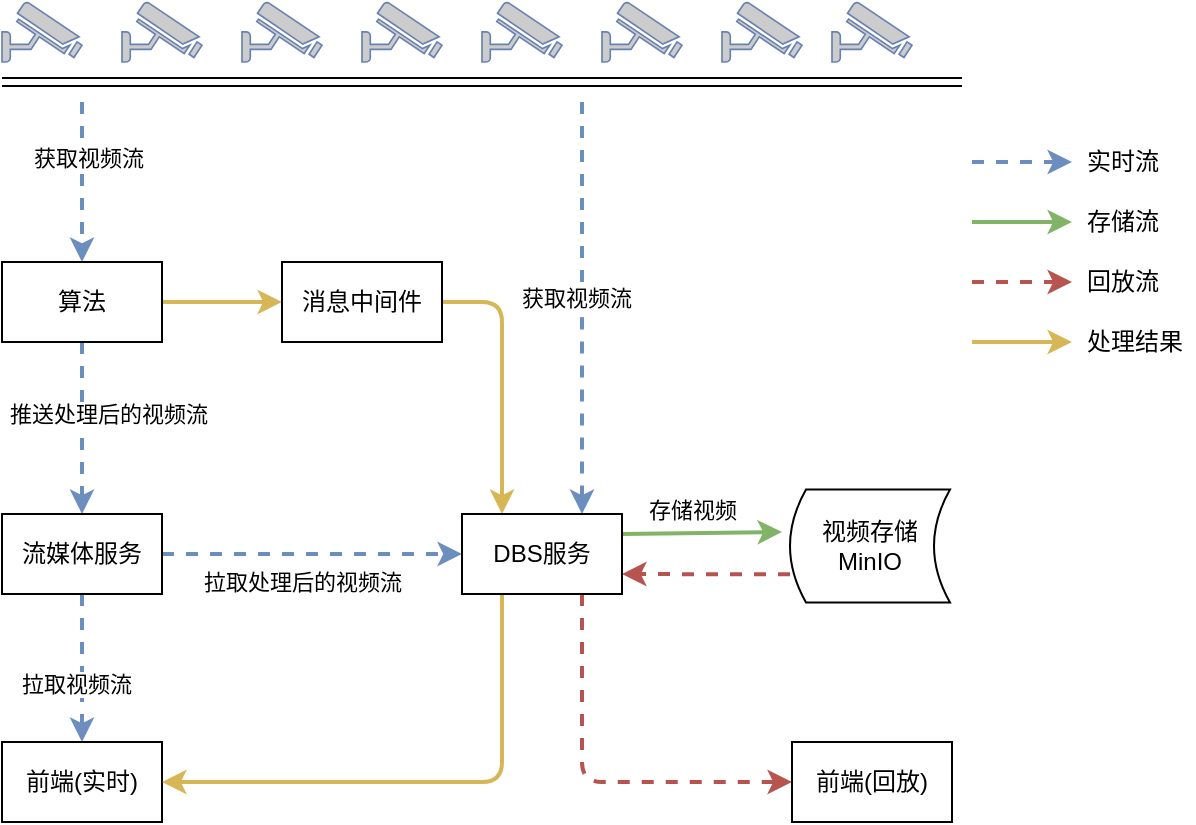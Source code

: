 <mxfile version="13.11.0" type="github" pages="3">
  <diagram name="数据处理流程" id="74e2e168-ea6b-b213-b513-2b3c1d86103e">
    <mxGraphModel dx="946" dy="613" grid="1" gridSize="10" guides="1" tooltips="1" connect="1" arrows="1" fold="1" page="1" pageScale="1" pageWidth="1100" pageHeight="850" background="#ffffff" math="0" shadow="0">
      <root>
        <mxCell id="0" />
        <mxCell id="1" parent="0" />
        <mxCell id="xlCSGGUP_YzawD2wq4ug-14" value="" style="rounded=1;orthogonalLoop=1;jettySize=auto;html=1;entryX=0.5;entryY=0;entryDx=0;entryDy=0;dashed=1;fillColor=#dae8fc;strokeColor=#6c8ebf;strokeWidth=2;" parent="1" target="xlCSGGUP_YzawD2wq4ug-2" edge="1">
          <mxGeometry relative="1" as="geometry">
            <mxPoint x="280" y="80" as="sourcePoint" />
            <mxPoint x="230" y="180" as="targetPoint" />
          </mxGeometry>
        </mxCell>
        <mxCell id="xlCSGGUP_YzawD2wq4ug-15" value="获取视频流" style="edgeLabel;html=1;align=center;verticalAlign=middle;resizable=0;points=[];" parent="xlCSGGUP_YzawD2wq4ug-14" vertex="1" connectable="0">
          <mxGeometry x="-0.3" y="3" relative="1" as="geometry">
            <mxPoint as="offset" />
          </mxGeometry>
        </mxCell>
        <mxCell id="xlCSGGUP_YzawD2wq4ug-17" value="" style="edgeStyle=orthogonalEdgeStyle;rounded=1;orthogonalLoop=1;jettySize=auto;html=1;strokeWidth=2;fillColor=#dae8fc;strokeColor=#6c8ebf;entryX=0.75;entryY=0;entryDx=0;entryDy=0;dashed=1;" parent="1" target="Uz6cAK5WRG99VBMoR1IU-3" edge="1">
          <mxGeometry relative="1" as="geometry">
            <mxPoint x="80" y="270" as="targetPoint" />
            <mxPoint x="530" y="80" as="sourcePoint" />
            <Array as="points">
              <mxPoint x="520" y="180" />
              <mxPoint x="520" y="180" />
            </Array>
          </mxGeometry>
        </mxCell>
        <mxCell id="q5AUULa7YoubnqRVkJif-2" value="获取视频流" style="edgeLabel;html=1;align=center;verticalAlign=middle;resizable=0;points=[];" parent="xlCSGGUP_YzawD2wq4ug-17" vertex="1" connectable="0">
          <mxGeometry x="-0.084" y="-3" relative="1" as="geometry">
            <mxPoint y="1" as="offset" />
          </mxGeometry>
        </mxCell>
        <mxCell id="xlCSGGUP_YzawD2wq4ug-7" value="" style="edgeStyle=orthogonalEdgeStyle;rounded=1;orthogonalLoop=1;jettySize=auto;html=1;strokeWidth=2;dashed=1;fillColor=#dae8fc;strokeColor=#6c8ebf;" parent="1" source="xlCSGGUP_YzawD2wq4ug-2" target="xlCSGGUP_YzawD2wq4ug-6" edge="1">
          <mxGeometry relative="1" as="geometry" />
        </mxCell>
        <mxCell id="xlCSGGUP_YzawD2wq4ug-8" value="推送处理后的视频流" style="edgeLabel;html=1;align=center;verticalAlign=middle;resizable=0;points=[];" parent="xlCSGGUP_YzawD2wq4ug-7" vertex="1" connectable="0">
          <mxGeometry x="-0.175" relative="1" as="geometry">
            <mxPoint x="13" as="offset" />
          </mxGeometry>
        </mxCell>
        <mxCell id="Uz6cAK5WRG99VBMoR1IU-2" value="" style="edgeStyle=none;rounded=1;orthogonalLoop=1;jettySize=auto;html=1;strokeWidth=2;fillColor=#fff2cc;strokeColor=#d6b656;" parent="1" source="xlCSGGUP_YzawD2wq4ug-2" target="halsfeUdDT16IgY-Yjgq-2" edge="1">
          <mxGeometry relative="1" as="geometry" />
        </mxCell>
        <mxCell id="xlCSGGUP_YzawD2wq4ug-2" value="算法" style="rounded=0;whiteSpace=wrap;html=1;" parent="1" vertex="1">
          <mxGeometry x="240" y="160" width="80" height="40" as="geometry" />
        </mxCell>
        <mxCell id="xlCSGGUP_YzawD2wq4ug-11" value="" style="edgeStyle=orthogonalEdgeStyle;rounded=1;orthogonalLoop=1;jettySize=auto;html=1;dashed=1;strokeWidth=2;fillColor=#dae8fc;strokeColor=#6c8ebf;" parent="1" source="xlCSGGUP_YzawD2wq4ug-6" target="xlCSGGUP_YzawD2wq4ug-10" edge="1">
          <mxGeometry relative="1" as="geometry" />
        </mxCell>
        <mxCell id="xlCSGGUP_YzawD2wq4ug-12" value="拉取视频流" style="edgeLabel;html=1;align=center;verticalAlign=middle;resizable=0;points=[];" parent="xlCSGGUP_YzawD2wq4ug-11" vertex="1" connectable="0">
          <mxGeometry x="0.2" y="-3" relative="1" as="geometry">
            <mxPoint as="offset" />
          </mxGeometry>
        </mxCell>
        <mxCell id="q5AUULa7YoubnqRVkJif-3" style="edgeStyle=none;rounded=1;orthogonalLoop=1;jettySize=auto;html=1;exitX=1;exitY=0.25;exitDx=0;exitDy=0;fillColor=#d5e8d4;strokeColor=#82b366;strokeWidth=2;" parent="1" source="Uz6cAK5WRG99VBMoR1IU-3" edge="1">
          <mxGeometry relative="1" as="geometry">
            <mxPoint x="630" y="295" as="targetPoint" />
          </mxGeometry>
        </mxCell>
        <mxCell id="q5AUULa7YoubnqRVkJif-4" value="存储视频" style="edgeLabel;html=1;align=center;verticalAlign=middle;resizable=0;points=[];" parent="q5AUULa7YoubnqRVkJif-3" vertex="1" connectable="0">
          <mxGeometry x="0.165" relative="1" as="geometry">
            <mxPoint x="-12" y="-12" as="offset" />
          </mxGeometry>
        </mxCell>
        <mxCell id="A0gTETgy2sHb_leLL2ab-20" style="edgeStyle=orthogonalEdgeStyle;rounded=1;orthogonalLoop=1;jettySize=auto;html=1;exitX=1;exitY=0.5;exitDx=0;exitDy=0;entryX=0;entryY=0.5;entryDx=0;entryDy=0;dashed=1;strokeWidth=2;fillColor=#dae8fc;strokeColor=#6c8ebf;" parent="1" source="xlCSGGUP_YzawD2wq4ug-6" target="Uz6cAK5WRG99VBMoR1IU-3" edge="1">
          <mxGeometry relative="1" as="geometry" />
        </mxCell>
        <mxCell id="A0gTETgy2sHb_leLL2ab-21" value="拉取处理后的视频流" style="edgeLabel;html=1;align=center;verticalAlign=middle;resizable=0;points=[];" parent="A0gTETgy2sHb_leLL2ab-20" vertex="1" connectable="0">
          <mxGeometry x="-0.267" y="1" relative="1" as="geometry">
            <mxPoint x="15" y="15" as="offset" />
          </mxGeometry>
        </mxCell>
        <mxCell id="xlCSGGUP_YzawD2wq4ug-6" value="流媒体服务" style="rounded=0;whiteSpace=wrap;html=1;" parent="1" vertex="1">
          <mxGeometry x="240" y="286" width="80" height="40" as="geometry" />
        </mxCell>
        <mxCell id="xlCSGGUP_YzawD2wq4ug-20" value="" style="edgeStyle=orthogonalEdgeStyle;rounded=1;orthogonalLoop=1;jettySize=auto;html=1;dashed=1;strokeWidth=2;exitX=0.75;exitY=1;exitDx=0;exitDy=0;fillColor=#f8cecc;strokeColor=#b85450;entryX=0;entryY=0.5;entryDx=0;entryDy=0;" parent="1" source="Uz6cAK5WRG99VBMoR1IU-3" target="xlCSGGUP_YzawD2wq4ug-19" edge="1">
          <mxGeometry relative="1" as="geometry" />
        </mxCell>
        <mxCell id="xlCSGGUP_YzawD2wq4ug-10" value="前端(实时)" style="rounded=0;whiteSpace=wrap;html=1;" parent="1" vertex="1">
          <mxGeometry x="240" y="400" width="80" height="40" as="geometry" />
        </mxCell>
        <mxCell id="A0gTETgy2sHb_leLL2ab-19" style="edgeStyle=orthogonalEdgeStyle;rounded=1;orthogonalLoop=1;jettySize=auto;html=1;entryX=1;entryY=0.75;entryDx=0;entryDy=0;dashed=1;exitX=0;exitY=0.75;exitDx=0;exitDy=0;fillColor=#f8cecc;strokeColor=#b85450;strokeWidth=2;" parent="1" source="xlCSGGUP_YzawD2wq4ug-18" target="Uz6cAK5WRG99VBMoR1IU-3" edge="1">
          <mxGeometry relative="1" as="geometry">
            <mxPoint x="620" y="316" as="sourcePoint" />
          </mxGeometry>
        </mxCell>
        <mxCell id="xlCSGGUP_YzawD2wq4ug-18" value="视频存储&lt;br&gt;MinIO" style="shape=dataStorage;whiteSpace=wrap;html=1;" parent="1" vertex="1">
          <mxGeometry x="634" y="273.8" width="80" height="56.4" as="geometry" />
        </mxCell>
        <mxCell id="xlCSGGUP_YzawD2wq4ug-19" value="前端(回放)" style="rounded=0;whiteSpace=wrap;html=1;" parent="1" vertex="1">
          <mxGeometry x="635" y="400" width="80" height="40" as="geometry" />
        </mxCell>
        <mxCell id="Uz6cAK5WRG99VBMoR1IU-4" value="" style="edgeStyle=orthogonalEdgeStyle;rounded=1;orthogonalLoop=1;jettySize=auto;html=1;strokeWidth=2;fillColor=#fff2cc;strokeColor=#d6b656;exitX=1;exitY=0.5;exitDx=0;exitDy=0;entryX=0.25;entryY=0;entryDx=0;entryDy=0;" parent="1" source="halsfeUdDT16IgY-Yjgq-2" target="Uz6cAK5WRG99VBMoR1IU-3" edge="1">
          <mxGeometry relative="1" as="geometry" />
        </mxCell>
        <mxCell id="halsfeUdDT16IgY-Yjgq-2" value="消息中间件" style="rounded=0;whiteSpace=wrap;html=1;" parent="1" vertex="1">
          <mxGeometry x="380" y="160" width="80" height="40" as="geometry" />
        </mxCell>
        <mxCell id="Uz6cAK5WRG99VBMoR1IU-5" style="edgeStyle=orthogonalEdgeStyle;rounded=1;orthogonalLoop=1;jettySize=auto;html=1;entryX=1;entryY=0.5;entryDx=0;entryDy=0;strokeWidth=2;fillColor=#fff2cc;strokeColor=#d6b656;exitX=0.25;exitY=1;exitDx=0;exitDy=0;" parent="1" source="Uz6cAK5WRG99VBMoR1IU-3" target="xlCSGGUP_YzawD2wq4ug-10" edge="1">
          <mxGeometry relative="1" as="geometry">
            <Array as="points">
              <mxPoint x="490" y="420" />
            </Array>
          </mxGeometry>
        </mxCell>
        <mxCell id="Uz6cAK5WRG99VBMoR1IU-3" value="DBS服务" style="rounded=0;whiteSpace=wrap;html=1;" parent="1" vertex="1">
          <mxGeometry x="470" y="286" width="80" height="40" as="geometry" />
        </mxCell>
        <mxCell id="xlCSGGUP_YzawD2wq4ug-22" value="" style="group" parent="1" vertex="1" connectable="0">
          <mxGeometry x="725" y="100" width="100" height="20" as="geometry" />
        </mxCell>
        <mxCell id="xlCSGGUP_YzawD2wq4ug-21" value="" style="endArrow=classic;html=1;dashed=1;strokeWidth=2;fillColor=#dae8fc;strokeColor=#6c8ebf;" parent="xlCSGGUP_YzawD2wq4ug-22" edge="1">
          <mxGeometry width="50" height="50" relative="1" as="geometry">
            <mxPoint y="10" as="sourcePoint" />
            <mxPoint x="50" y="10" as="targetPoint" />
          </mxGeometry>
        </mxCell>
        <mxCell id="2" value="实时流" style="text;html=1;align=center;verticalAlign=middle;resizable=0;points=[];autosize=1;" parent="xlCSGGUP_YzawD2wq4ug-22" vertex="1">
          <mxGeometry x="50" width="50" height="20" as="geometry" />
        </mxCell>
        <mxCell id="xlCSGGUP_YzawD2wq4ug-23" value="" style="group" parent="1" vertex="1" connectable="0">
          <mxGeometry x="725" y="130" width="100" height="20" as="geometry" />
        </mxCell>
        <mxCell id="xlCSGGUP_YzawD2wq4ug-24" value="" style="endArrow=classic;html=1;strokeWidth=2;fillColor=#d5e8d4;strokeColor=#82b366;" parent="xlCSGGUP_YzawD2wq4ug-23" edge="1">
          <mxGeometry width="50" height="50" relative="1" as="geometry">
            <mxPoint y="10" as="sourcePoint" />
            <mxPoint x="50" y="10" as="targetPoint" />
          </mxGeometry>
        </mxCell>
        <mxCell id="xlCSGGUP_YzawD2wq4ug-25" value="存储流" style="text;html=1;align=center;verticalAlign=middle;resizable=0;points=[];autosize=1;" parent="xlCSGGUP_YzawD2wq4ug-23" vertex="1">
          <mxGeometry x="50" width="50" height="20" as="geometry" />
        </mxCell>
        <mxCell id="xlCSGGUP_YzawD2wq4ug-32" value="" style="group" parent="1" vertex="1" connectable="0">
          <mxGeometry x="725" y="160" width="100" height="20" as="geometry" />
        </mxCell>
        <mxCell id="xlCSGGUP_YzawD2wq4ug-33" value="" style="endArrow=classic;html=1;dashed=1;strokeWidth=2;fillColor=#f8cecc;strokeColor=#b85450;" parent="xlCSGGUP_YzawD2wq4ug-32" edge="1">
          <mxGeometry width="50" height="50" relative="1" as="geometry">
            <mxPoint y="10" as="sourcePoint" />
            <mxPoint x="50" y="10" as="targetPoint" />
          </mxGeometry>
        </mxCell>
        <mxCell id="xlCSGGUP_YzawD2wq4ug-34" value="回放流" style="text;html=1;align=center;verticalAlign=middle;resizable=0;points=[];autosize=1;" parent="xlCSGGUP_YzawD2wq4ug-32" vertex="1">
          <mxGeometry x="50" width="50" height="20" as="geometry" />
        </mxCell>
        <mxCell id="Uz6cAK5WRG99VBMoR1IU-7" value="" style="endArrow=classic;html=1;strokeWidth=2;fillColor=#fff2cc;strokeColor=#d6b656;" parent="1" edge="1">
          <mxGeometry x="725" y="190" width="50" height="50" as="geometry">
            <mxPoint x="725" y="200" as="sourcePoint" />
            <mxPoint x="775" y="200" as="targetPoint" />
          </mxGeometry>
        </mxCell>
        <mxCell id="Uz6cAK5WRG99VBMoR1IU-8" value="处理结果" style="text;html=1;align=center;verticalAlign=middle;resizable=0;points=[];autosize=1;" parent="1" vertex="1">
          <mxGeometry x="776" y="190" width="60" height="20" as="geometry" />
        </mxCell>
        <mxCell id="A0gTETgy2sHb_leLL2ab-2" value="" style="shape=link;html=1;" parent="1" edge="1">
          <mxGeometry width="100" relative="1" as="geometry">
            <mxPoint x="240" y="70" as="sourcePoint" />
            <mxPoint x="720" y="70" as="targetPoint" />
          </mxGeometry>
        </mxCell>
        <mxCell id="A0gTETgy2sHb_leLL2ab-10" value="" style="fontColor=#0066CC;verticalAlign=top;verticalLabelPosition=bottom;labelPosition=center;align=center;html=1;outlineConnect=0;fillColor=#CCCCCC;strokeColor=#6881B3;gradientColor=none;gradientDirection=north;strokeWidth=2;shape=mxgraph.networks.security_camera;" parent="1" vertex="1">
          <mxGeometry x="240" y="30" width="40" height="30" as="geometry" />
        </mxCell>
        <mxCell id="A0gTETgy2sHb_leLL2ab-11" value="" style="fontColor=#0066CC;verticalAlign=top;verticalLabelPosition=bottom;labelPosition=center;align=center;html=1;outlineConnect=0;fillColor=#CCCCCC;strokeColor=#6881B3;gradientColor=none;gradientDirection=north;strokeWidth=2;shape=mxgraph.networks.security_camera;" parent="1" vertex="1">
          <mxGeometry x="300" y="30" width="40" height="30" as="geometry" />
        </mxCell>
        <mxCell id="A0gTETgy2sHb_leLL2ab-13" value="" style="fontColor=#0066CC;verticalAlign=top;verticalLabelPosition=bottom;labelPosition=center;align=center;html=1;outlineConnect=0;fillColor=#CCCCCC;strokeColor=#6881B3;gradientColor=none;gradientDirection=north;strokeWidth=2;shape=mxgraph.networks.security_camera;" parent="1" vertex="1">
          <mxGeometry x="360" y="30" width="40" height="30" as="geometry" />
        </mxCell>
        <mxCell id="A0gTETgy2sHb_leLL2ab-14" value="" style="fontColor=#0066CC;verticalAlign=top;verticalLabelPosition=bottom;labelPosition=center;align=center;html=1;outlineConnect=0;fillColor=#CCCCCC;strokeColor=#6881B3;gradientColor=none;gradientDirection=north;strokeWidth=2;shape=mxgraph.networks.security_camera;" parent="1" vertex="1">
          <mxGeometry x="420" y="30" width="40" height="30" as="geometry" />
        </mxCell>
        <mxCell id="A0gTETgy2sHb_leLL2ab-15" value="" style="fontColor=#0066CC;verticalAlign=top;verticalLabelPosition=bottom;labelPosition=center;align=center;html=1;outlineConnect=0;fillColor=#CCCCCC;strokeColor=#6881B3;gradientColor=none;gradientDirection=north;strokeWidth=2;shape=mxgraph.networks.security_camera;" parent="1" vertex="1">
          <mxGeometry x="480" y="30" width="40" height="30" as="geometry" />
        </mxCell>
        <mxCell id="A0gTETgy2sHb_leLL2ab-16" value="" style="fontColor=#0066CC;verticalAlign=top;verticalLabelPosition=bottom;labelPosition=center;align=center;html=1;outlineConnect=0;fillColor=#CCCCCC;strokeColor=#6881B3;gradientColor=none;gradientDirection=north;strokeWidth=2;shape=mxgraph.networks.security_camera;" parent="1" vertex="1">
          <mxGeometry x="540" y="30" width="40" height="30" as="geometry" />
        </mxCell>
        <mxCell id="A0gTETgy2sHb_leLL2ab-17" value="" style="fontColor=#0066CC;verticalAlign=top;verticalLabelPosition=bottom;labelPosition=center;align=center;html=1;outlineConnect=0;fillColor=#CCCCCC;strokeColor=#6881B3;gradientColor=none;gradientDirection=north;strokeWidth=2;shape=mxgraph.networks.security_camera;" parent="1" vertex="1">
          <mxGeometry x="600" y="30" width="40" height="30" as="geometry" />
        </mxCell>
        <mxCell id="A0gTETgy2sHb_leLL2ab-18" value="" style="fontColor=#0066CC;verticalAlign=top;verticalLabelPosition=bottom;labelPosition=center;align=center;html=1;outlineConnect=0;fillColor=#CCCCCC;strokeColor=#6881B3;gradientColor=none;gradientDirection=north;strokeWidth=2;shape=mxgraph.networks.security_camera;" parent="1" vertex="1">
          <mxGeometry x="655" y="30" width="40" height="30" as="geometry" />
        </mxCell>
      </root>
    </mxGraphModel>
  </diagram>
  <diagram id="KiyXaGU7Z6URddB4-GkE" name="结果处理流程">
    <mxGraphModel dx="946" dy="613" grid="1" gridSize="10" guides="1" tooltips="1" connect="1" arrows="1" fold="1" page="1" pageScale="1" pageWidth="827" pageHeight="1169" math="0" shadow="0">
      <root>
        <mxCell id="Ewg2iHd5gxrffDeX9Kld-0" />
        <mxCell id="Ewg2iHd5gxrffDeX9Kld-1" parent="Ewg2iHd5gxrffDeX9Kld-0" />
        <mxCell id="genUj0G2N7W759y3WeH3-0" value="" style="edgeStyle=orthogonalEdgeStyle;rounded=1;orthogonalLoop=1;jettySize=auto;html=1;entryX=0.5;entryY=0;entryDx=0;entryDy=0;dashed=1;fillColor=#dae8fc;strokeColor=#6c8ebf;strokeWidth=2;" parent="Ewg2iHd5gxrffDeX9Kld-1" target="genUj0G2N7W759y3WeH3-2" edge="1">
          <mxGeometry relative="1" as="geometry">
            <mxPoint x="290" y="180" as="sourcePoint" />
            <mxPoint x="240" y="280" as="targetPoint" />
          </mxGeometry>
        </mxCell>
        <mxCell id="genUj0G2N7W759y3WeH3-1" value="获取视频流" style="edgeLabel;html=1;align=center;verticalAlign=middle;resizable=0;points=[];" parent="genUj0G2N7W759y3WeH3-0" vertex="1" connectable="0">
          <mxGeometry x="-0.3" y="3" relative="1" as="geometry">
            <mxPoint x="-3" y="12" as="offset" />
          </mxGeometry>
        </mxCell>
        <mxCell id="genUj0G2N7W759y3WeH3-7" value="" style="edgeStyle=orthogonalEdgeStyle;rounded=1;orthogonalLoop=1;jettySize=auto;html=1;strokeWidth=1;" parent="Ewg2iHd5gxrffDeX9Kld-1" source="genUj0G2N7W759y3WeH3-2" target="genUj0G2N7W759y3WeH3-6" edge="1">
          <mxGeometry relative="1" as="geometry" />
        </mxCell>
        <mxCell id="genUj0G2N7W759y3WeH3-12" value="发送识别结果到kafka" style="edgeLabel;html=1;align=center;verticalAlign=middle;resizable=0;points=[];" parent="genUj0G2N7W759y3WeH3-7" vertex="1" connectable="0">
          <mxGeometry x="-0.257" y="2" relative="1" as="geometry">
            <mxPoint x="14" y="-8" as="offset" />
          </mxGeometry>
        </mxCell>
        <mxCell id="genUj0G2N7W759y3WeH3-2" value="算法" style="rounded=0;whiteSpace=wrap;html=1;" parent="Ewg2iHd5gxrffDeX9Kld-1" vertex="1">
          <mxGeometry x="250" y="260" width="80" height="40" as="geometry" />
        </mxCell>
        <mxCell id="genUj0G2N7W759y3WeH3-6" value="denali-super-databroker&lt;br&gt;(Kafka)" style="rounded=0;whiteSpace=wrap;html=1;" parent="Ewg2iHd5gxrffDeX9Kld-1" vertex="1">
          <mxGeometry x="480" y="260" width="130" height="40" as="geometry" />
        </mxCell>
        <mxCell id="genUj0G2N7W759y3WeH3-10" style="edgeStyle=orthogonalEdgeStyle;rounded=1;orthogonalLoop=1;jettySize=auto;html=1;exitX=0.5;exitY=0;exitDx=0;exitDy=0;strokeWidth=1;" parent="Ewg2iHd5gxrffDeX9Kld-1" source="genUj0G2N7W759y3WeH3-8" target="genUj0G2N7W759y3WeH3-6" edge="1">
          <mxGeometry relative="1" as="geometry" />
        </mxCell>
        <mxCell id="genUj0G2N7W759y3WeH3-11" value="订阅算法结果Topic" style="edgeLabel;html=1;align=center;verticalAlign=middle;resizable=0;points=[];" parent="genUj0G2N7W759y3WeH3-10" vertex="1" connectable="0">
          <mxGeometry x="-0.033" y="-2" relative="1" as="geometry">
            <mxPoint as="offset" />
          </mxGeometry>
        </mxCell>
        <mxCell id="genUj0G2N7W759y3WeH3-14" value="" style="edgeStyle=orthogonalEdgeStyle;rounded=1;orthogonalLoop=1;jettySize=auto;html=1;strokeWidth=1;" parent="Ewg2iHd5gxrffDeX9Kld-1" source="genUj0G2N7W759y3WeH3-8" target="genUj0G2N7W759y3WeH3-13" edge="1">
          <mxGeometry relative="1" as="geometry" />
        </mxCell>
        <mxCell id="genUj0G2N7W759y3WeH3-15" value="存储结果" style="edgeLabel;html=1;align=center;verticalAlign=middle;resizable=0;points=[];" parent="genUj0G2N7W759y3WeH3-14" vertex="1" connectable="0">
          <mxGeometry x="-0.167" y="3" relative="1" as="geometry">
            <mxPoint as="offset" />
          </mxGeometry>
        </mxCell>
        <mxCell id="genUj0G2N7W759y3WeH3-21" value="" style="edgeStyle=orthogonalEdgeStyle;rounded=1;orthogonalLoop=1;jettySize=auto;html=1;strokeWidth=1;entryX=1;entryY=0.5;entryDx=0;entryDy=0;" parent="Ewg2iHd5gxrffDeX9Kld-1" source="genUj0G2N7W759y3WeH3-8" target="genUj0G2N7W759y3WeH3-16" edge="1">
          <mxGeometry relative="1" as="geometry">
            <mxPoint x="400" y="388" as="targetPoint" />
          </mxGeometry>
        </mxCell>
        <mxCell id="genUj0G2N7W759y3WeH3-8" value="denali-dbs" style="rounded=0;whiteSpace=wrap;html=1;" parent="Ewg2iHd5gxrffDeX9Kld-1" vertex="1">
          <mxGeometry x="480" y="368" width="130" height="40" as="geometry" />
        </mxCell>
        <mxCell id="genUj0G2N7W759y3WeH3-13" value="DB" style="shape=cylinder;whiteSpace=wrap;html=1;boundedLbl=1;backgroundOutline=1;" parent="Ewg2iHd5gxrffDeX9Kld-1" vertex="1">
          <mxGeometry x="515" y="458" width="60" height="60" as="geometry" />
        </mxCell>
        <mxCell id="2" value="处理结果集" style="text;html=1;align=center;verticalAlign=middle;resizable=0;points=[];autosize=1;" parent="Ewg2iHd5gxrffDeX9Kld-1" vertex="1">
          <mxGeometry x="610" y="378" width="80" height="20" as="geometry" />
        </mxCell>
        <mxCell id="genUj0G2N7W759y3WeH3-16" value="前端显示" style="rounded=0;whiteSpace=wrap;html=1;" parent="Ewg2iHd5gxrffDeX9Kld-1" vertex="1">
          <mxGeometry x="250" y="368" width="80" height="40" as="geometry" />
        </mxCell>
      </root>
    </mxGraphModel>
  </diagram>
  <diagram id="upJxfARz6_ikkzJfLvm3" name="存储视频">
    <mxGraphModel dx="946" dy="613" grid="1" gridSize="10" guides="1" tooltips="1" connect="1" arrows="1" fold="1" page="1" pageScale="1" pageWidth="827" pageHeight="1169" math="0" shadow="0">
      <root>
        <mxCell id="PWEXUuwn0zMfARUCnI5A-0" />
        <mxCell id="PWEXUuwn0zMfARUCnI5A-1" parent="PWEXUuwn0zMfARUCnI5A-0" />
        <mxCell id="7z1m5eTL4NyUZYvjIbss-2" value="" style="edgeStyle=orthogonalEdgeStyle;rounded=0;orthogonalLoop=1;jettySize=auto;html=1;" parent="PWEXUuwn0zMfARUCnI5A-1" source="PWEXUuwn0zMfARUCnI5A-2" target="7z1m5eTL4NyUZYvjIbss-1" edge="1">
          <mxGeometry relative="1" as="geometry" />
        </mxCell>
        <mxCell id="PWEXUuwn0zMfARUCnI5A-2" value="denali-dbs启动" style="rounded=0;whiteSpace=wrap;html=1;" parent="PWEXUuwn0zMfARUCnI5A-1" vertex="1">
          <mxGeometry x="240" y="80" width="120" height="60" as="geometry" />
        </mxCell>
        <mxCell id="7z1m5eTL4NyUZYvjIbss-0" value="视频存储" style="shape=dataStorage;whiteSpace=wrap;html=1;" parent="PWEXUuwn0zMfARUCnI5A-1" vertex="1">
          <mxGeometry x="255" y="410" width="90" height="72" as="geometry" />
        </mxCell>
        <mxCell id="7z1m5eTL4NyUZYvjIbss-4" value="" style="edgeStyle=orthogonalEdgeStyle;rounded=0;orthogonalLoop=1;jettySize=auto;html=1;" parent="PWEXUuwn0zMfARUCnI5A-1" source="7z1m5eTL4NyUZYvjIbss-1" target="7z1m5eTL4NyUZYvjIbss-3" edge="1">
          <mxGeometry relative="1" as="geometry" />
        </mxCell>
        <mxCell id="7z1m5eTL4NyUZYvjIbss-1" value="获取视频列表配置" style="rounded=0;whiteSpace=wrap;html=1;" parent="PWEXUuwn0zMfARUCnI5A-1" vertex="1">
          <mxGeometry x="240" y="190" width="120" height="60" as="geometry" />
        </mxCell>
        <mxCell id="zLE9cvC6cYG_chAJxvVM-0" style="edgeStyle=orthogonalEdgeStyle;rounded=1;orthogonalLoop=1;jettySize=auto;html=1;exitX=0.5;exitY=1;exitDx=0;exitDy=0;strokeWidth=2;fillColor=#d5e8d4;strokeColor=#82b366;" parent="PWEXUuwn0zMfARUCnI5A-1" source="7z1m5eTL4NyUZYvjIbss-3" target="7z1m5eTL4NyUZYvjIbss-0" edge="1">
          <mxGeometry relative="1" as="geometry" />
        </mxCell>
        <mxCell id="7z1m5eTL4NyUZYvjIbss-3" value="通过配置拉取视频流" style="rounded=0;whiteSpace=wrap;html=1;" parent="PWEXUuwn0zMfARUCnI5A-1" vertex="1">
          <mxGeometry x="240" y="300" width="120" height="60" as="geometry" />
        </mxCell>
        <mxCell id="7z1m5eTL4NyUZYvjIbss-7" style="edgeStyle=orthogonalEdgeStyle;rounded=0;orthogonalLoop=1;jettySize=auto;html=1;exitX=0;exitY=0.25;exitDx=0;exitDy=0;entryX=1;entryY=0.25;entryDx=0;entryDy=0;dashed=1;fillColor=#dae8fc;strokeColor=#6c8ebf;" parent="PWEXUuwn0zMfARUCnI5A-1" source="7z1m5eTL4NyUZYvjIbss-5" target="7z1m5eTL4NyUZYvjIbss-3" edge="1">
          <mxGeometry relative="1" as="geometry" />
        </mxCell>
        <mxCell id="7z1m5eTL4NyUZYvjIbss-5" value="流媒体服务器" style="rounded=0;whiteSpace=wrap;html=1;fillColor=#dae8fc;strokeColor=#6c8ebf;" parent="PWEXUuwn0zMfARUCnI5A-1" vertex="1">
          <mxGeometry x="480" y="300" width="120" height="60" as="geometry" />
        </mxCell>
        <mxCell id="7z1m5eTL4NyUZYvjIbss-8" style="edgeStyle=orthogonalEdgeStyle;rounded=0;orthogonalLoop=1;jettySize=auto;html=1;exitX=0;exitY=0.25;exitDx=0;exitDy=0;entryX=1;entryY=0.25;entryDx=0;entryDy=0;dashed=1;fillColor=#dae8fc;strokeColor=#6c8ebf;" parent="PWEXUuwn0zMfARUCnI5A-1" edge="1">
          <mxGeometry relative="1" as="geometry">
            <mxPoint x="480" y="332.5" as="sourcePoint" />
            <mxPoint x="360" y="332.5" as="targetPoint" />
          </mxGeometry>
        </mxCell>
        <mxCell id="7z1m5eTL4NyUZYvjIbss-9" style="edgeStyle=orthogonalEdgeStyle;rounded=0;orthogonalLoop=1;jettySize=auto;html=1;exitX=0;exitY=0.25;exitDx=0;exitDy=0;entryX=1;entryY=0.25;entryDx=0;entryDy=0;dashed=1;fillColor=#dae8fc;strokeColor=#6c8ebf;" parent="PWEXUuwn0zMfARUCnI5A-1" edge="1">
          <mxGeometry relative="1" as="geometry">
            <mxPoint x="480" y="353" as="sourcePoint" />
            <mxPoint x="360" y="353" as="targetPoint" />
          </mxGeometry>
        </mxCell>
        <mxCell id="7z1m5eTL4NyUZYvjIbss-10" value="&lt;font style=&quot;font-size: 11px&quot;&gt;摄像头1&lt;/font&gt;" style="text;html=1;align=center;verticalAlign=middle;resizable=0;points=[];autosize=1;" parent="PWEXUuwn0zMfARUCnI5A-1" vertex="1">
          <mxGeometry x="390" y="300" width="60" height="20" as="geometry" />
        </mxCell>
        <mxCell id="7z1m5eTL4NyUZYvjIbss-11" value="&lt;font style=&quot;font-size: 11px&quot;&gt;摄像头2&lt;/font&gt;" style="text;html=1;align=center;verticalAlign=middle;resizable=0;points=[];autosize=1;" parent="PWEXUuwn0zMfARUCnI5A-1" vertex="1">
          <mxGeometry x="390" y="316" width="60" height="20" as="geometry" />
        </mxCell>
        <mxCell id="7z1m5eTL4NyUZYvjIbss-13" value="&lt;font style=&quot;font-size: 11px&quot;&gt;摄像头n&lt;/font&gt;" style="text;html=1;align=center;verticalAlign=middle;resizable=0;points=[];autosize=1;" parent="PWEXUuwn0zMfARUCnI5A-1" vertex="1">
          <mxGeometry x="390" y="336" width="60" height="20" as="geometry" />
        </mxCell>
        <mxCell id="eb3EO2TNaTTllOBgVaH2-0" value="" style="group" parent="PWEXUuwn0zMfARUCnI5A-1" vertex="1" connectable="0">
          <mxGeometry x="500" y="110" width="100" height="20" as="geometry" />
        </mxCell>
        <mxCell id="eb3EO2TNaTTllOBgVaH2-1" value="" style="endArrow=classic;html=1;strokeWidth=2;fillColor=#d5e8d4;strokeColor=#82b366;" parent="eb3EO2TNaTTllOBgVaH2-0" edge="1">
          <mxGeometry width="50" height="50" relative="1" as="geometry">
            <mxPoint y="10" as="sourcePoint" />
            <mxPoint x="50" y="10" as="targetPoint" />
          </mxGeometry>
        </mxCell>
        <mxCell id="eb3EO2TNaTTllOBgVaH2-2" value="存储流" style="text;html=1;align=center;verticalAlign=middle;resizable=0;points=[];autosize=1;" parent="eb3EO2TNaTTllOBgVaH2-0" vertex="1">
          <mxGeometry x="50" width="50" height="20" as="geometry" />
        </mxCell>
        <mxCell id="eb3EO2TNaTTllOBgVaH2-3" value="" style="group" parent="PWEXUuwn0zMfARUCnI5A-1" vertex="1" connectable="0">
          <mxGeometry x="500" y="80" width="100" height="20" as="geometry" />
        </mxCell>
        <mxCell id="eb3EO2TNaTTllOBgVaH2-4" value="" style="endArrow=classic;html=1;dashed=1;strokeWidth=2;fillColor=#dae8fc;strokeColor=#6c8ebf;" parent="eb3EO2TNaTTllOBgVaH2-3" edge="1">
          <mxGeometry width="50" height="50" relative="1" as="geometry">
            <mxPoint y="10" as="sourcePoint" />
            <mxPoint x="50" y="10" as="targetPoint" />
          </mxGeometry>
        </mxCell>
        <mxCell id="eb3EO2TNaTTllOBgVaH2-5" value="实时流" style="text;html=1;align=center;verticalAlign=middle;resizable=0;points=[];autosize=1;" parent="eb3EO2TNaTTllOBgVaH2-3" vertex="1">
          <mxGeometry x="50" width="50" height="20" as="geometry" />
        </mxCell>
        <mxCell id="-zmlq4baMvGLSPvg6DGW-0" value="保存视频信息" style="rounded=0;whiteSpace=wrap;html=1;" vertex="1" parent="PWEXUuwn0zMfARUCnI5A-1">
          <mxGeometry x="240" y="525" width="120" height="60" as="geometry" />
        </mxCell>
        <mxCell id="-zmlq4baMvGLSPvg6DGW-1" value="" style="endArrow=classic;html=1;exitX=0.5;exitY=1;exitDx=0;exitDy=0;entryX=0.5;entryY=0;entryDx=0;entryDy=0;" edge="1" parent="PWEXUuwn0zMfARUCnI5A-1" source="7z1m5eTL4NyUZYvjIbss-0" target="-zmlq4baMvGLSPvg6DGW-0">
          <mxGeometry width="50" height="50" relative="1" as="geometry">
            <mxPoint x="390" y="340" as="sourcePoint" />
            <mxPoint x="440" y="290" as="targetPoint" />
          </mxGeometry>
        </mxCell>
      </root>
    </mxGraphModel>
  </diagram>
</mxfile>
